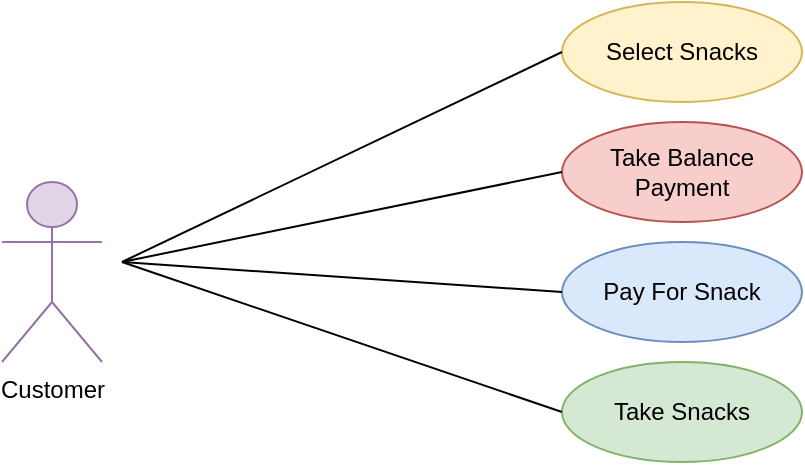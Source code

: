 <mxfile version="10.8.0" type="device"><diagram id="e91j8XCbqqjK8Fudw1M3" name="Page-1"><mxGraphModel dx="1010" dy="577" grid="1" gridSize="10" guides="1" tooltips="1" connect="1" arrows="1" fold="1" page="1" pageScale="1" pageWidth="850" pageHeight="1100" math="0" shadow="0"><root><mxCell id="0"/><mxCell id="1" parent="0"/><mxCell id="5aGnLXNLyioYYj1NqVn3-1" value="Customer" style="shape=umlActor;verticalLabelPosition=bottom;labelBackgroundColor=#ffffff;verticalAlign=top;html=1;outlineConnect=0;fillColor=#e1d5e7;strokeColor=#9673a6;" vertex="1" parent="1"><mxGeometry x="270" y="220" width="50" height="90" as="geometry"/></mxCell><mxCell id="5aGnLXNLyioYYj1NqVn3-5" value="Select Snacks" style="ellipse;whiteSpace=wrap;html=1;fillColor=#fff2cc;strokeColor=#d6b656;" vertex="1" parent="1"><mxGeometry x="550" y="130" width="120" height="50" as="geometry"/></mxCell><mxCell id="5aGnLXNLyioYYj1NqVn3-6" value="" style="endArrow=none;html=1;entryX=0;entryY=0.5;entryDx=0;entryDy=0;" edge="1" parent="1" target="5aGnLXNLyioYYj1NqVn3-5"><mxGeometry width="50" height="50" relative="1" as="geometry"><mxPoint x="330" y="260" as="sourcePoint"/><mxPoint x="320" y="350" as="targetPoint"/></mxGeometry></mxCell><mxCell id="5aGnLXNLyioYYj1NqVn3-7" value="Take Balance Payment" style="ellipse;whiteSpace=wrap;html=1;fillColor=#f8cecc;strokeColor=#b85450;" vertex="1" parent="1"><mxGeometry x="550" y="190" width="120" height="50" as="geometry"/></mxCell><mxCell id="5aGnLXNLyioYYj1NqVn3-8" value="" style="endArrow=none;html=1;entryX=0;entryY=0.5;entryDx=0;entryDy=0;" edge="1" parent="1" target="5aGnLXNLyioYYj1NqVn3-7"><mxGeometry width="50" height="50" relative="1" as="geometry"><mxPoint x="330" y="260" as="sourcePoint"/><mxPoint x="480" y="260" as="targetPoint"/></mxGeometry></mxCell><mxCell id="5aGnLXNLyioYYj1NqVn3-9" value="Pay For Snack" style="ellipse;whiteSpace=wrap;html=1;fillColor=#dae8fc;strokeColor=#6c8ebf;" vertex="1" parent="1"><mxGeometry x="550" y="250" width="120" height="50" as="geometry"/></mxCell><mxCell id="5aGnLXNLyioYYj1NqVn3-10" value="" style="endArrow=none;html=1;entryX=0;entryY=0.5;entryDx=0;entryDy=0;" edge="1" parent="1" target="5aGnLXNLyioYYj1NqVn3-9"><mxGeometry width="50" height="50" relative="1" as="geometry"><mxPoint x="330" y="260" as="sourcePoint"/><mxPoint x="470" y="290" as="targetPoint"/></mxGeometry></mxCell><mxCell id="5aGnLXNLyioYYj1NqVn3-12" value="Take Snacks" style="ellipse;whiteSpace=wrap;html=1;fillColor=#d5e8d4;strokeColor=#82b366;" vertex="1" parent="1"><mxGeometry x="550" y="310" width="120" height="50" as="geometry"/></mxCell><mxCell id="5aGnLXNLyioYYj1NqVn3-13" value="" style="endArrow=none;html=1;entryX=0;entryY=0.5;entryDx=0;entryDy=0;" edge="1" parent="1" target="5aGnLXNLyioYYj1NqVn3-12"><mxGeometry width="50" height="50" relative="1" as="geometry"><mxPoint x="330" y="260" as="sourcePoint"/><mxPoint x="500" y="310" as="targetPoint"/></mxGeometry></mxCell></root></mxGraphModel></diagram></mxfile>